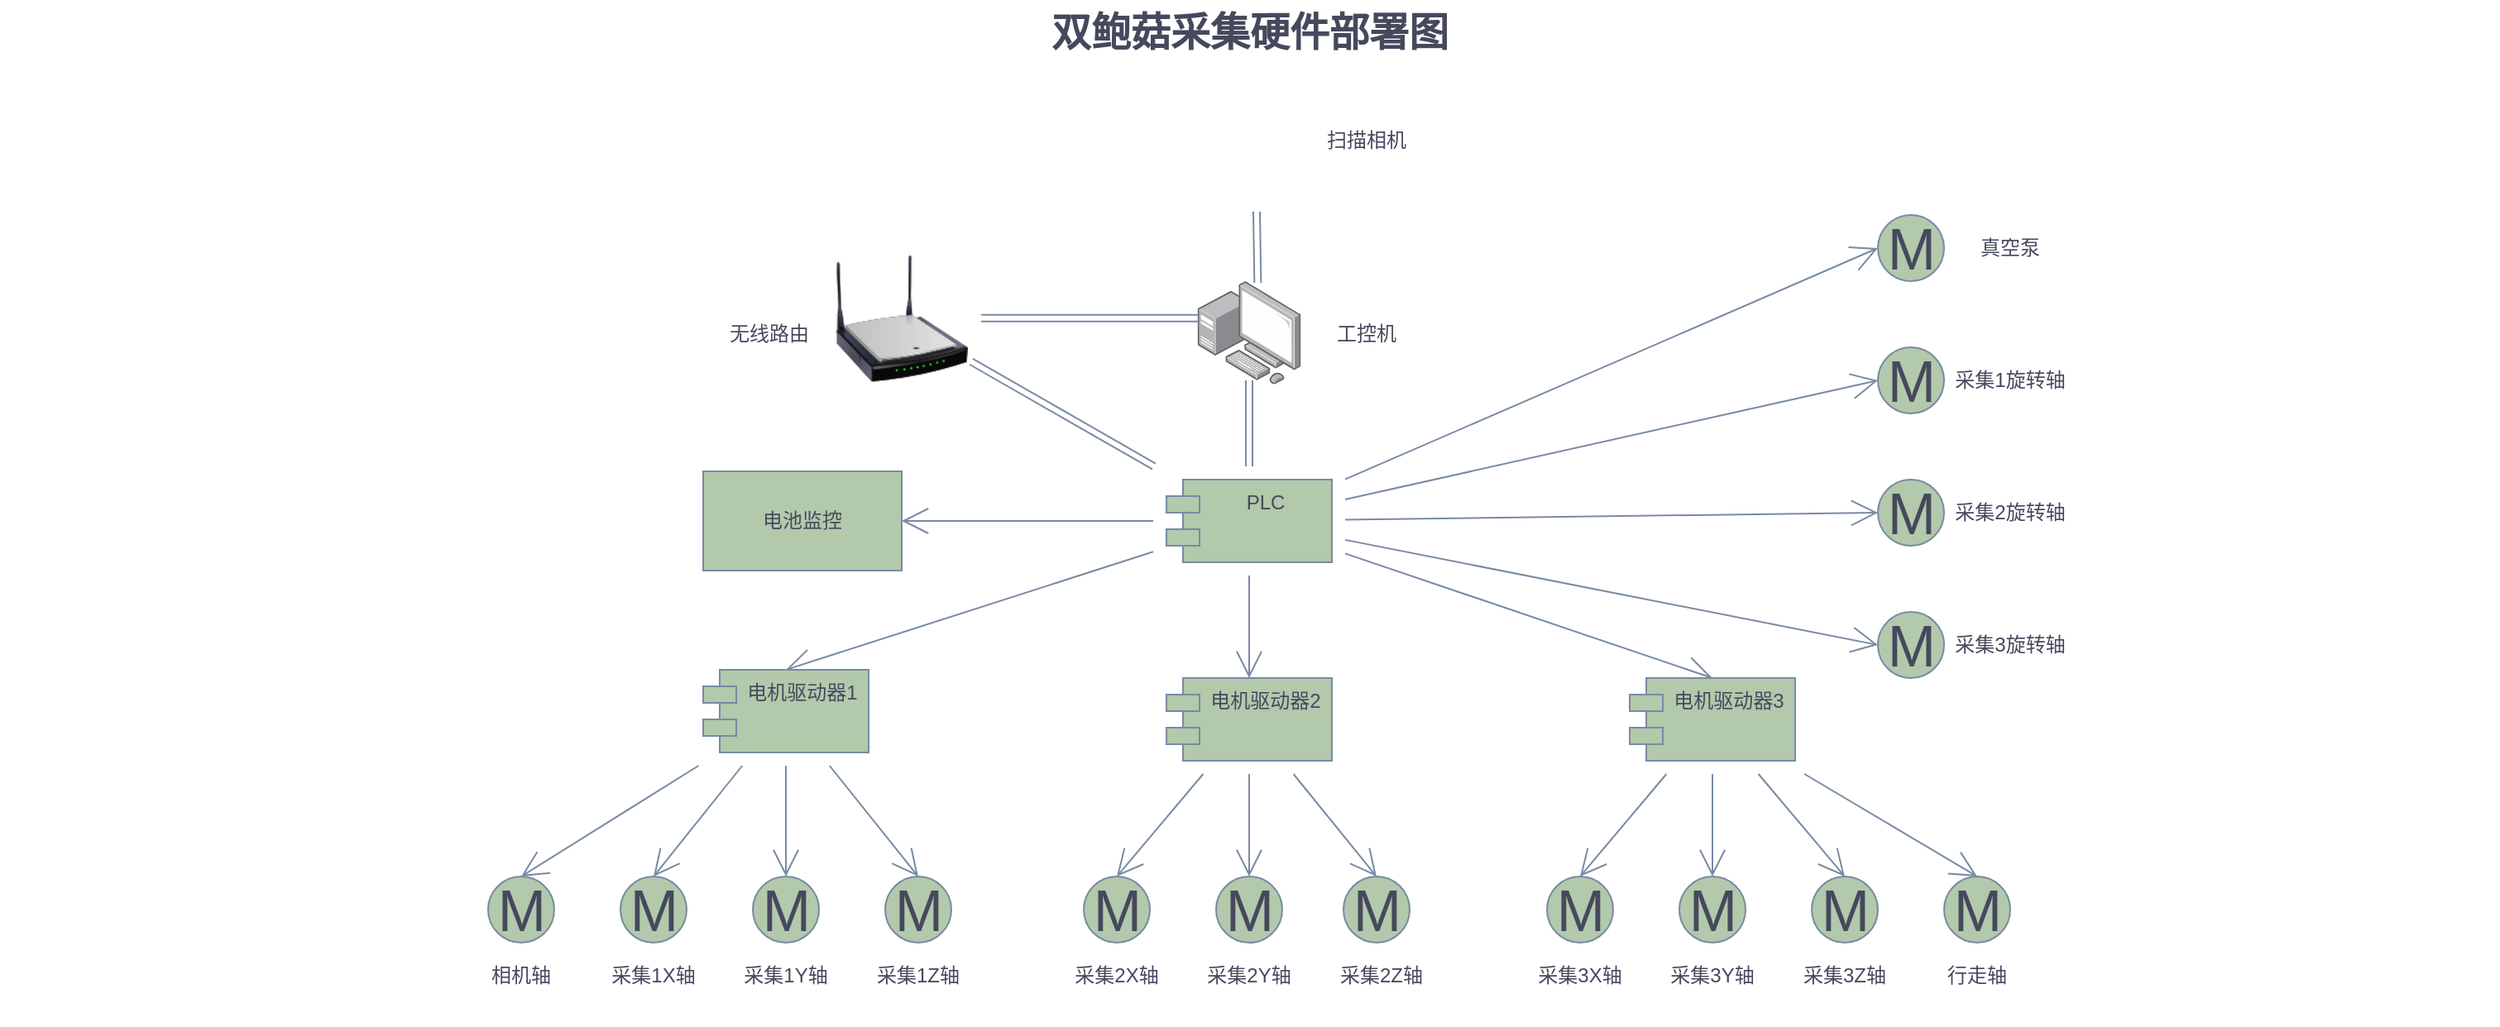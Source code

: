 <mxfile version="15.3.3" type="github">
  <diagram name="Page-1" id="929967ad-93f9-6ef4-fab6-5d389245f69c">
    <mxGraphModel dx="1183" dy="668" grid="1" gridSize="10" guides="1" tooltips="1" connect="1" arrows="1" fold="1" page="1" pageScale="1.5" pageWidth="1169" pageHeight="826" math="0" shadow="0">
      <root>
        <mxCell id="0" style=";html=1;" />
        <mxCell id="1" style=";html=1;" parent="0" />
        <mxCell id="1672d66443f91eb5-23" value="双鲍菇采集硬件部署图" style="text;strokeColor=none;fillColor=none;html=1;fontSize=24;fontStyle=1;verticalAlign=middle;align=center;fontColor=#46495D;" parent="1" vertex="1">
          <mxGeometry x="25" y="190" width="1510" height="40" as="geometry" />
        </mxCell>
        <mxCell id="kXHEQdc60n0eRcF82Ce--59" style="edgeStyle=none;curved=1;rounded=0;orthogonalLoop=1;jettySize=auto;html=1;entryX=0;entryY=0.5;entryDx=0;entryDy=0;endArrow=open;startSize=14;endSize=14;sourcePerimeterSpacing=8;targetPerimeterSpacing=8;strokeColor=#788AA3;fontColor=#46495D;" edge="1" parent="1" source="kXHEQdc60n0eRcF82Ce--8" target="kXHEQdc60n0eRcF82Ce--26">
          <mxGeometry relative="1" as="geometry" />
        </mxCell>
        <mxCell id="kXHEQdc60n0eRcF82Ce--60" style="edgeStyle=none;curved=1;rounded=0;orthogonalLoop=1;jettySize=auto;html=1;entryX=0;entryY=0.5;entryDx=0;entryDy=0;endArrow=open;startSize=14;endSize=14;sourcePerimeterSpacing=8;targetPerimeterSpacing=8;strokeColor=#788AA3;fontColor=#46495D;" edge="1" parent="1" source="kXHEQdc60n0eRcF82Ce--8" target="kXHEQdc60n0eRcF82Ce--22">
          <mxGeometry relative="1" as="geometry" />
        </mxCell>
        <mxCell id="kXHEQdc60n0eRcF82Ce--61" style="edgeStyle=none;curved=1;rounded=0;orthogonalLoop=1;jettySize=auto;html=1;entryX=0;entryY=0.5;entryDx=0;entryDy=0;endArrow=open;startSize=14;endSize=14;sourcePerimeterSpacing=8;targetPerimeterSpacing=8;strokeColor=#788AA3;fontColor=#46495D;" edge="1" parent="1" source="kXHEQdc60n0eRcF82Ce--8" target="kXHEQdc60n0eRcF82Ce--58">
          <mxGeometry relative="1" as="geometry" />
        </mxCell>
        <mxCell id="kXHEQdc60n0eRcF82Ce--69" style="edgeStyle=none;curved=1;rounded=0;orthogonalLoop=1;jettySize=auto;html=1;entryX=0.5;entryY=0;entryDx=0;entryDy=0;endArrow=open;startSize=14;endSize=14;sourcePerimeterSpacing=8;targetPerimeterSpacing=8;strokeColor=#788AA3;fontColor=#46495D;" edge="1" parent="1" source="kXHEQdc60n0eRcF82Ce--8" target="kXHEQdc60n0eRcF82Ce--9">
          <mxGeometry relative="1" as="geometry" />
        </mxCell>
        <mxCell id="kXHEQdc60n0eRcF82Ce--70" style="edgeStyle=none;curved=1;rounded=0;orthogonalLoop=1;jettySize=auto;html=1;entryX=0.5;entryY=0;entryDx=0;entryDy=0;endArrow=open;startSize=14;endSize=14;sourcePerimeterSpacing=8;targetPerimeterSpacing=8;strokeColor=#788AA3;fontColor=#46495D;" edge="1" parent="1" source="kXHEQdc60n0eRcF82Ce--8" target="kXHEQdc60n0eRcF82Ce--10">
          <mxGeometry relative="1" as="geometry" />
        </mxCell>
        <mxCell id="kXHEQdc60n0eRcF82Ce--71" style="edgeStyle=none;curved=1;rounded=0;orthogonalLoop=1;jettySize=auto;html=1;entryX=0.5;entryY=0;entryDx=0;entryDy=0;endArrow=open;startSize=14;endSize=14;sourcePerimeterSpacing=8;targetPerimeterSpacing=8;strokeColor=#788AA3;fontColor=#46495D;" edge="1" parent="1" source="kXHEQdc60n0eRcF82Ce--8" target="kXHEQdc60n0eRcF82Ce--11">
          <mxGeometry relative="1" as="geometry" />
        </mxCell>
        <mxCell id="kXHEQdc60n0eRcF82Ce--73" style="edgeStyle=none;rounded=1;orthogonalLoop=1;jettySize=auto;html=1;entryX=0.5;entryY=0.962;entryDx=0;entryDy=0;entryPerimeter=0;endArrow=open;sourcePerimeterSpacing=8;targetPerimeterSpacing=8;strokeColor=#788AA3;fontColor=#46495D;shape=link;" edge="1" parent="1" source="kXHEQdc60n0eRcF82Ce--8" target="kXHEQdc60n0eRcF82Ce--52">
          <mxGeometry relative="1" as="geometry" />
        </mxCell>
        <mxCell id="kXHEQdc60n0eRcF82Ce--76" style="edgeStyle=none;curved=1;rounded=0;orthogonalLoop=1;jettySize=auto;html=1;entryX=0;entryY=0.5;entryDx=0;entryDy=0;endArrow=open;startSize=14;endSize=14;sourcePerimeterSpacing=8;targetPerimeterSpacing=8;strokeColor=#788AA3;fontColor=#46495D;" edge="1" parent="1" source="kXHEQdc60n0eRcF82Ce--8" target="kXHEQdc60n0eRcF82Ce--74">
          <mxGeometry relative="1" as="geometry" />
        </mxCell>
        <mxCell id="kXHEQdc60n0eRcF82Ce--78" style="edgeStyle=none;curved=1;rounded=0;orthogonalLoop=1;jettySize=auto;html=1;entryX=1;entryY=0.5;entryDx=0;entryDy=0;endArrow=open;startSize=14;endSize=14;sourcePerimeterSpacing=8;targetPerimeterSpacing=8;strokeColor=#788AA3;fontColor=#46495D;" edge="1" parent="1" source="kXHEQdc60n0eRcF82Ce--8" target="kXHEQdc60n0eRcF82Ce--77">
          <mxGeometry relative="1" as="geometry" />
        </mxCell>
        <mxCell id="kXHEQdc60n0eRcF82Ce--79" style="edgeStyle=none;curved=1;rounded=1;sketch=0;orthogonalLoop=1;jettySize=auto;html=1;entryX=1.025;entryY=0.828;entryDx=0;entryDy=0;entryPerimeter=0;fontColor=#46495D;endArrow=open;sourcePerimeterSpacing=8;targetPerimeterSpacing=8;strokeColor=#788AA3;fillColor=#B2C9AB;shape=link;" edge="1" parent="1" source="kXHEQdc60n0eRcF82Ce--8" target="kXHEQdc60n0eRcF82Ce--53">
          <mxGeometry relative="1" as="geometry" />
        </mxCell>
        <mxCell id="kXHEQdc60n0eRcF82Ce--8" value="PLC" style="shape=module;align=left;spacingLeft=20;align=center;verticalAlign=top;hachureGap=4;pointerEvents=0;fillColor=#B2C9AB;strokeColor=#788AA3;fontColor=#46495D;" vertex="1" parent="1">
          <mxGeometry x="730" y="480" width="100" height="50" as="geometry" />
        </mxCell>
        <mxCell id="kXHEQdc60n0eRcF82Ce--39" style="edgeStyle=none;curved=1;rounded=0;orthogonalLoop=1;jettySize=auto;html=1;entryX=0.5;entryY=0;entryDx=0;entryDy=0;endArrow=open;startSize=14;endSize=14;sourcePerimeterSpacing=8;targetPerimeterSpacing=8;strokeColor=#788AA3;fontColor=#46495D;" edge="1" parent="1" source="kXHEQdc60n0eRcF82Ce--9" target="kXHEQdc60n0eRcF82Ce--23">
          <mxGeometry relative="1" as="geometry" />
        </mxCell>
        <mxCell id="kXHEQdc60n0eRcF82Ce--40" style="edgeStyle=none;curved=1;rounded=0;orthogonalLoop=1;jettySize=auto;html=1;entryX=0.5;entryY=0;entryDx=0;entryDy=0;endArrow=open;startSize=14;endSize=14;sourcePerimeterSpacing=8;targetPerimeterSpacing=8;strokeColor=#788AA3;fontColor=#46495D;" edge="1" parent="1" source="kXHEQdc60n0eRcF82Ce--9" target="kXHEQdc60n0eRcF82Ce--12">
          <mxGeometry relative="1" as="geometry" />
        </mxCell>
        <mxCell id="kXHEQdc60n0eRcF82Ce--41" style="edgeStyle=none;curved=1;rounded=0;orthogonalLoop=1;jettySize=auto;html=1;entryX=0.5;entryY=0;entryDx=0;entryDy=0;endArrow=open;startSize=14;endSize=14;sourcePerimeterSpacing=8;targetPerimeterSpacing=8;strokeColor=#788AA3;fontColor=#46495D;" edge="1" parent="1" source="kXHEQdc60n0eRcF82Ce--9" target="kXHEQdc60n0eRcF82Ce--14">
          <mxGeometry relative="1" as="geometry" />
        </mxCell>
        <mxCell id="kXHEQdc60n0eRcF82Ce--42" style="edgeStyle=none;curved=1;rounded=0;orthogonalLoop=1;jettySize=auto;html=1;entryX=0.5;entryY=0;entryDx=0;entryDy=0;endArrow=open;startSize=14;endSize=14;sourcePerimeterSpacing=8;targetPerimeterSpacing=8;strokeColor=#788AA3;fontColor=#46495D;" edge="1" parent="1" source="kXHEQdc60n0eRcF82Ce--9" target="kXHEQdc60n0eRcF82Ce--15">
          <mxGeometry relative="1" as="geometry" />
        </mxCell>
        <mxCell id="kXHEQdc60n0eRcF82Ce--9" value="电机驱动器1" style="shape=module;align=left;spacingLeft=20;align=center;verticalAlign=top;hachureGap=4;pointerEvents=0;fillColor=#B2C9AB;strokeColor=#788AA3;fontColor=#46495D;" vertex="1" parent="1">
          <mxGeometry x="450" y="595" width="100" height="50" as="geometry" />
        </mxCell>
        <mxCell id="kXHEQdc60n0eRcF82Ce--43" style="edgeStyle=none;curved=1;rounded=0;orthogonalLoop=1;jettySize=auto;html=1;entryX=0.5;entryY=0;entryDx=0;entryDy=0;endArrow=open;startSize=14;endSize=14;sourcePerimeterSpacing=8;targetPerimeterSpacing=8;strokeColor=#788AA3;fontColor=#46495D;" edge="1" parent="1" source="kXHEQdc60n0eRcF82Ce--10" target="kXHEQdc60n0eRcF82Ce--16">
          <mxGeometry relative="1" as="geometry" />
        </mxCell>
        <mxCell id="kXHEQdc60n0eRcF82Ce--44" style="edgeStyle=none;curved=1;rounded=0;orthogonalLoop=1;jettySize=auto;html=1;entryX=0.5;entryY=0;entryDx=0;entryDy=0;endArrow=open;startSize=14;endSize=14;sourcePerimeterSpacing=8;targetPerimeterSpacing=8;strokeColor=#788AA3;fontColor=#46495D;" edge="1" parent="1" source="kXHEQdc60n0eRcF82Ce--10" target="kXHEQdc60n0eRcF82Ce--17">
          <mxGeometry relative="1" as="geometry" />
        </mxCell>
        <mxCell id="kXHEQdc60n0eRcF82Ce--45" style="edgeStyle=none;curved=1;rounded=0;orthogonalLoop=1;jettySize=auto;html=1;entryX=0.5;entryY=0;entryDx=0;entryDy=0;endArrow=open;startSize=14;endSize=14;sourcePerimeterSpacing=8;targetPerimeterSpacing=8;strokeColor=#788AA3;fontColor=#46495D;" edge="1" parent="1" source="kXHEQdc60n0eRcF82Ce--10" target="kXHEQdc60n0eRcF82Ce--18">
          <mxGeometry relative="1" as="geometry" />
        </mxCell>
        <mxCell id="kXHEQdc60n0eRcF82Ce--10" value="电机驱动器2" style="shape=module;align=left;spacingLeft=20;align=center;verticalAlign=top;hachureGap=4;pointerEvents=0;fillColor=#B2C9AB;strokeColor=#788AA3;fontColor=#46495D;" vertex="1" parent="1">
          <mxGeometry x="730" y="600" width="100" height="50" as="geometry" />
        </mxCell>
        <mxCell id="kXHEQdc60n0eRcF82Ce--46" style="edgeStyle=none;curved=1;rounded=0;orthogonalLoop=1;jettySize=auto;html=1;entryX=0.5;entryY=0;entryDx=0;entryDy=0;endArrow=open;startSize=14;endSize=14;sourcePerimeterSpacing=8;targetPerimeterSpacing=8;strokeColor=#788AA3;fontColor=#46495D;" edge="1" parent="1" source="kXHEQdc60n0eRcF82Ce--11" target="kXHEQdc60n0eRcF82Ce--19">
          <mxGeometry relative="1" as="geometry" />
        </mxCell>
        <mxCell id="kXHEQdc60n0eRcF82Ce--47" style="edgeStyle=none;curved=1;rounded=0;orthogonalLoop=1;jettySize=auto;html=1;entryX=0.5;entryY=0;entryDx=0;entryDy=0;endArrow=open;startSize=14;endSize=14;sourcePerimeterSpacing=8;targetPerimeterSpacing=8;strokeColor=#788AA3;fontColor=#46495D;" edge="1" parent="1" source="kXHEQdc60n0eRcF82Ce--11" target="kXHEQdc60n0eRcF82Ce--20">
          <mxGeometry relative="1" as="geometry" />
        </mxCell>
        <mxCell id="kXHEQdc60n0eRcF82Ce--48" style="edgeStyle=none;curved=1;rounded=0;orthogonalLoop=1;jettySize=auto;html=1;entryX=0.5;entryY=0;entryDx=0;entryDy=0;endArrow=open;startSize=14;endSize=14;sourcePerimeterSpacing=8;targetPerimeterSpacing=8;strokeColor=#788AA3;fontColor=#46495D;" edge="1" parent="1" source="kXHEQdc60n0eRcF82Ce--11" target="kXHEQdc60n0eRcF82Ce--21">
          <mxGeometry relative="1" as="geometry" />
        </mxCell>
        <mxCell id="kXHEQdc60n0eRcF82Ce--49" style="edgeStyle=none;curved=1;rounded=0;orthogonalLoop=1;jettySize=auto;html=1;entryX=0.5;entryY=0;entryDx=0;entryDy=0;endArrow=open;startSize=14;endSize=14;sourcePerimeterSpacing=8;targetPerimeterSpacing=8;strokeColor=#788AA3;fontColor=#46495D;" edge="1" parent="1" source="kXHEQdc60n0eRcF82Ce--11" target="kXHEQdc60n0eRcF82Ce--27">
          <mxGeometry relative="1" as="geometry" />
        </mxCell>
        <mxCell id="kXHEQdc60n0eRcF82Ce--11" value="电机驱动器3" style="shape=module;align=left;spacingLeft=20;align=center;verticalAlign=top;hachureGap=4;pointerEvents=0;fillColor=#B2C9AB;strokeColor=#788AA3;fontColor=#46495D;" vertex="1" parent="1">
          <mxGeometry x="1010" y="600" width="100" height="50" as="geometry" />
        </mxCell>
        <mxCell id="kXHEQdc60n0eRcF82Ce--12" value="M" style="verticalLabelPosition=middle;shadow=0;dashed=0;align=center;html=1;verticalAlign=middle;strokeWidth=1;shape=ellipse;aspect=fixed;fontSize=35;hachureGap=4;pointerEvents=0;fillColor=#B2C9AB;strokeColor=#788AA3;fontColor=#46495D;" vertex="1" parent="1">
          <mxGeometry x="400" y="720" width="40" height="40" as="geometry" />
        </mxCell>
        <mxCell id="kXHEQdc60n0eRcF82Ce--14" value="M" style="verticalLabelPosition=middle;shadow=0;dashed=0;align=center;html=1;verticalAlign=middle;strokeWidth=1;shape=ellipse;aspect=fixed;fontSize=35;hachureGap=4;pointerEvents=0;fillColor=#B2C9AB;strokeColor=#788AA3;fontColor=#46495D;" vertex="1" parent="1">
          <mxGeometry x="480" y="720" width="40" height="40" as="geometry" />
        </mxCell>
        <mxCell id="kXHEQdc60n0eRcF82Ce--15" value="M" style="verticalLabelPosition=middle;shadow=0;dashed=0;align=center;html=1;verticalAlign=middle;strokeWidth=1;shape=ellipse;aspect=fixed;fontSize=35;hachureGap=4;pointerEvents=0;fillColor=#B2C9AB;strokeColor=#788AA3;fontColor=#46495D;" vertex="1" parent="1">
          <mxGeometry x="560" y="720" width="40" height="40" as="geometry" />
        </mxCell>
        <mxCell id="kXHEQdc60n0eRcF82Ce--16" value="M" style="verticalLabelPosition=middle;shadow=0;dashed=0;align=center;html=1;verticalAlign=middle;strokeWidth=1;shape=ellipse;aspect=fixed;fontSize=35;hachureGap=4;pointerEvents=0;fillColor=#B2C9AB;strokeColor=#788AA3;fontColor=#46495D;" vertex="1" parent="1">
          <mxGeometry x="680" y="720" width="40" height="40" as="geometry" />
        </mxCell>
        <mxCell id="kXHEQdc60n0eRcF82Ce--17" value="M" style="verticalLabelPosition=middle;shadow=0;dashed=0;align=center;html=1;verticalAlign=middle;strokeWidth=1;shape=ellipse;aspect=fixed;fontSize=35;hachureGap=4;pointerEvents=0;fillColor=#B2C9AB;strokeColor=#788AA3;fontColor=#46495D;" vertex="1" parent="1">
          <mxGeometry x="760" y="720" width="40" height="40" as="geometry" />
        </mxCell>
        <mxCell id="kXHEQdc60n0eRcF82Ce--18" value="M" style="verticalLabelPosition=middle;shadow=0;dashed=0;align=center;html=1;verticalAlign=middle;strokeWidth=1;shape=ellipse;aspect=fixed;fontSize=35;hachureGap=4;pointerEvents=0;fillColor=#B2C9AB;strokeColor=#788AA3;fontColor=#46495D;" vertex="1" parent="1">
          <mxGeometry x="837" y="720" width="40" height="40" as="geometry" />
        </mxCell>
        <mxCell id="kXHEQdc60n0eRcF82Ce--19" value="M" style="verticalLabelPosition=middle;shadow=0;dashed=0;align=center;html=1;verticalAlign=middle;strokeWidth=1;shape=ellipse;aspect=fixed;fontSize=35;hachureGap=4;pointerEvents=0;fillColor=#B2C9AB;strokeColor=#788AA3;fontColor=#46495D;" vertex="1" parent="1">
          <mxGeometry x="960" y="720" width="40" height="40" as="geometry" />
        </mxCell>
        <mxCell id="kXHEQdc60n0eRcF82Ce--20" value="M" style="verticalLabelPosition=middle;shadow=0;dashed=0;align=center;html=1;verticalAlign=middle;strokeWidth=1;shape=ellipse;aspect=fixed;fontSize=35;hachureGap=4;pointerEvents=0;fillColor=#B2C9AB;strokeColor=#788AA3;fontColor=#46495D;" vertex="1" parent="1">
          <mxGeometry x="1040" y="720" width="40" height="40" as="geometry" />
        </mxCell>
        <mxCell id="kXHEQdc60n0eRcF82Ce--21" value="M" style="verticalLabelPosition=middle;shadow=0;dashed=0;align=center;html=1;verticalAlign=middle;strokeWidth=1;shape=ellipse;aspect=fixed;fontSize=35;hachureGap=4;pointerEvents=0;fillColor=#B2C9AB;strokeColor=#788AA3;fontColor=#46495D;" vertex="1" parent="1">
          <mxGeometry x="1120" y="720" width="40" height="40" as="geometry" />
        </mxCell>
        <mxCell id="kXHEQdc60n0eRcF82Ce--22" value="M" style="verticalLabelPosition=middle;shadow=0;dashed=0;align=center;html=1;verticalAlign=middle;strokeWidth=1;shape=ellipse;aspect=fixed;fontSize=35;hachureGap=4;pointerEvents=0;fillColor=#B2C9AB;strokeColor=#788AA3;fontColor=#46495D;" vertex="1" parent="1">
          <mxGeometry x="1160" y="480" width="40" height="40" as="geometry" />
        </mxCell>
        <mxCell id="kXHEQdc60n0eRcF82Ce--23" value="M" style="verticalLabelPosition=middle;shadow=0;dashed=0;align=center;html=1;verticalAlign=middle;strokeWidth=1;shape=ellipse;aspect=fixed;fontSize=35;hachureGap=4;pointerEvents=0;fillColor=#B2C9AB;strokeColor=#788AA3;fontColor=#46495D;" vertex="1" parent="1">
          <mxGeometry x="320" y="720" width="40" height="40" as="geometry" />
        </mxCell>
        <mxCell id="kXHEQdc60n0eRcF82Ce--24" value="采集3X轴" style="text;html=1;strokeColor=none;fillColor=none;align=center;verticalAlign=middle;whiteSpace=wrap;rounded=0;hachureGap=4;pointerEvents=0;fontColor=#46495D;" vertex="1" parent="1">
          <mxGeometry x="940" y="750" width="80" height="60" as="geometry" />
        </mxCell>
        <mxCell id="kXHEQdc60n0eRcF82Ce--26" value="M" style="verticalLabelPosition=middle;shadow=0;dashed=0;align=center;html=1;verticalAlign=middle;strokeWidth=1;shape=ellipse;aspect=fixed;fontSize=35;hachureGap=4;pointerEvents=0;fillColor=#B2C9AB;strokeColor=#788AA3;fontColor=#46495D;" vertex="1" parent="1">
          <mxGeometry x="1160" y="560" width="40" height="40" as="geometry" />
        </mxCell>
        <mxCell id="kXHEQdc60n0eRcF82Ce--27" value="M" style="verticalLabelPosition=middle;shadow=0;dashed=0;align=center;html=1;verticalAlign=middle;strokeWidth=1;shape=ellipse;aspect=fixed;fontSize=35;hachureGap=4;pointerEvents=0;fillColor=#B2C9AB;strokeColor=#788AA3;fontColor=#46495D;" vertex="1" parent="1">
          <mxGeometry x="1200" y="720" width="40" height="40" as="geometry" />
        </mxCell>
        <mxCell id="kXHEQdc60n0eRcF82Ce--28" value="采集2X轴" style="text;html=1;strokeColor=none;fillColor=none;align=center;verticalAlign=middle;whiteSpace=wrap;rounded=0;hachureGap=4;pointerEvents=0;fontColor=#46495D;" vertex="1" parent="1">
          <mxGeometry x="660" y="750" width="80" height="60" as="geometry" />
        </mxCell>
        <mxCell id="kXHEQdc60n0eRcF82Ce--29" value="采集1X轴" style="text;html=1;strokeColor=none;fillColor=none;align=center;verticalAlign=middle;whiteSpace=wrap;rounded=0;hachureGap=4;pointerEvents=0;fontColor=#46495D;" vertex="1" parent="1">
          <mxGeometry x="380" y="750" width="80" height="60" as="geometry" />
        </mxCell>
        <mxCell id="kXHEQdc60n0eRcF82Ce--31" value="采集1Y轴" style="text;html=1;strokeColor=none;fillColor=none;align=center;verticalAlign=middle;whiteSpace=wrap;rounded=0;hachureGap=4;pointerEvents=0;fontColor=#46495D;" vertex="1" parent="1">
          <mxGeometry x="460" y="750" width="80" height="60" as="geometry" />
        </mxCell>
        <mxCell id="kXHEQdc60n0eRcF82Ce--32" value="采集1Z轴" style="text;html=1;strokeColor=none;fillColor=none;align=center;verticalAlign=middle;whiteSpace=wrap;rounded=0;hachureGap=4;pointerEvents=0;fontColor=#46495D;" vertex="1" parent="1">
          <mxGeometry x="540" y="750" width="80" height="60" as="geometry" />
        </mxCell>
        <mxCell id="kXHEQdc60n0eRcF82Ce--33" value="采集2Y轴" style="text;html=1;strokeColor=none;fillColor=none;align=center;verticalAlign=middle;whiteSpace=wrap;rounded=0;hachureGap=4;pointerEvents=0;fontColor=#46495D;" vertex="1" parent="1">
          <mxGeometry x="740" y="750" width="80" height="60" as="geometry" />
        </mxCell>
        <mxCell id="kXHEQdc60n0eRcF82Ce--34" value="采集3Z轴" style="text;html=1;strokeColor=none;fillColor=none;align=center;verticalAlign=middle;whiteSpace=wrap;rounded=0;hachureGap=4;pointerEvents=0;fontColor=#46495D;" vertex="1" parent="1">
          <mxGeometry x="1100" y="750" width="80" height="60" as="geometry" />
        </mxCell>
        <mxCell id="kXHEQdc60n0eRcF82Ce--35" value="采集3Y轴" style="text;html=1;strokeColor=none;fillColor=none;align=center;verticalAlign=middle;whiteSpace=wrap;rounded=0;hachureGap=4;pointerEvents=0;fontColor=#46495D;" vertex="1" parent="1">
          <mxGeometry x="1020" y="750" width="80" height="60" as="geometry" />
        </mxCell>
        <mxCell id="kXHEQdc60n0eRcF82Ce--36" value="采集2Z轴" style="text;html=1;strokeColor=none;fillColor=none;align=center;verticalAlign=middle;whiteSpace=wrap;rounded=0;hachureGap=4;pointerEvents=0;fontColor=#46495D;" vertex="1" parent="1">
          <mxGeometry x="820" y="750" width="80" height="60" as="geometry" />
        </mxCell>
        <mxCell id="kXHEQdc60n0eRcF82Ce--37" value="相机轴" style="text;html=1;strokeColor=none;fillColor=none;align=center;verticalAlign=middle;whiteSpace=wrap;rounded=0;hachureGap=4;pointerEvents=0;fontColor=#46495D;" vertex="1" parent="1">
          <mxGeometry x="300" y="750" width="80" height="60" as="geometry" />
        </mxCell>
        <mxCell id="kXHEQdc60n0eRcF82Ce--38" value="行走轴" style="text;html=1;strokeColor=none;fillColor=none;align=center;verticalAlign=middle;whiteSpace=wrap;rounded=0;hachureGap=4;pointerEvents=0;fontColor=#46495D;" vertex="1" parent="1">
          <mxGeometry x="1180" y="750" width="80" height="60" as="geometry" />
        </mxCell>
        <mxCell id="kXHEQdc60n0eRcF82Ce--55" style="edgeStyle=none;curved=1;rounded=0;orthogonalLoop=1;jettySize=auto;html=1;entryX=0.583;entryY=0.016;entryDx=0;entryDy=0;entryPerimeter=0;endArrow=open;sourcePerimeterSpacing=8;targetPerimeterSpacing=8;strokeColor=#788AA3;fontColor=#46495D;shape=link;" edge="1" parent="1" source="kXHEQdc60n0eRcF82Ce--50" target="kXHEQdc60n0eRcF82Ce--52">
          <mxGeometry relative="1" as="geometry" />
        </mxCell>
        <mxCell id="kXHEQdc60n0eRcF82Ce--50" value="" style="shape=image;html=1;verticalAlign=top;verticalLabelPosition=bottom;imageAspect=0;aspect=fixed;image=https://cdn3.iconfinder.com/data/icons/3d-applications/128/app_icons_photography___cam_camera_video_movie_media_multimedia_video_chat.png;hachureGap=4;pointerEvents=0;fillColor=#B2C9AB;strokeColor=#788AA3;fontColor=#46495D;" vertex="1" parent="1">
          <mxGeometry x="748.8" y="240" width="70" height="70" as="geometry" />
        </mxCell>
        <mxCell id="kXHEQdc60n0eRcF82Ce--52" value="" style="points=[];aspect=fixed;html=1;align=center;shadow=0;dashed=0;image;image=img/lib/allied_telesis/computer_and_terminals/Personal_Computer_with_Server.svg;hachureGap=4;pointerEvents=0;fillColor=#B2C9AB;strokeColor=#788AA3;fontColor=#46495D;" vertex="1" parent="1">
          <mxGeometry x="748.8" y="360" width="62.4" height="62.4" as="geometry" />
        </mxCell>
        <mxCell id="kXHEQdc60n0eRcF82Ce--54" style="edgeStyle=none;curved=1;rounded=0;orthogonalLoop=1;jettySize=auto;html=1;endArrow=open;sourcePerimeterSpacing=8;targetPerimeterSpacing=8;strokeColor=#788AA3;fontColor=#46495D;shape=link;" edge="1" parent="1" source="kXHEQdc60n0eRcF82Ce--53">
          <mxGeometry relative="1" as="geometry">
            <mxPoint x="750" y="382.4" as="targetPoint" />
          </mxGeometry>
        </mxCell>
        <mxCell id="kXHEQdc60n0eRcF82Ce--53" value="" style="image;html=1;image=img/lib/clip_art/networking/Wireless_Router_N_128x128.png;hachureGap=4;pointerEvents=0;fillColor=#B2C9AB;strokeColor=#788AA3;fontColor=#46495D;" vertex="1" parent="1">
          <mxGeometry x="530" y="342.4" width="80" height="80" as="geometry" />
        </mxCell>
        <mxCell id="kXHEQdc60n0eRcF82Ce--58" value="M" style="verticalLabelPosition=middle;shadow=0;dashed=0;align=center;html=1;verticalAlign=middle;strokeWidth=1;shape=ellipse;aspect=fixed;fontSize=35;hachureGap=4;pointerEvents=0;fillColor=#B2C9AB;strokeColor=#788AA3;fontColor=#46495D;" vertex="1" parent="1">
          <mxGeometry x="1160" y="400" width="40" height="40" as="geometry" />
        </mxCell>
        <mxCell id="kXHEQdc60n0eRcF82Ce--62" value="采集2旋转轴" style="text;html=1;strokeColor=none;fillColor=none;align=center;verticalAlign=middle;whiteSpace=wrap;rounded=0;hachureGap=4;pointerEvents=0;fontColor=#46495D;" vertex="1" parent="1">
          <mxGeometry x="1200" y="470" width="80" height="60" as="geometry" />
        </mxCell>
        <mxCell id="kXHEQdc60n0eRcF82Ce--65" value="采集1旋转轴" style="text;html=1;strokeColor=none;fillColor=none;align=center;verticalAlign=middle;whiteSpace=wrap;rounded=0;hachureGap=4;pointerEvents=0;fontColor=#46495D;" vertex="1" parent="1">
          <mxGeometry x="1200" y="390" width="80" height="60" as="geometry" />
        </mxCell>
        <mxCell id="kXHEQdc60n0eRcF82Ce--66" value="采集3旋转轴" style="text;html=1;strokeColor=none;fillColor=none;align=center;verticalAlign=middle;whiteSpace=wrap;rounded=0;hachureGap=4;pointerEvents=0;fontColor=#46495D;" vertex="1" parent="1">
          <mxGeometry x="1200" y="550" width="80" height="60" as="geometry" />
        </mxCell>
        <mxCell id="kXHEQdc60n0eRcF82Ce--74" value="M" style="verticalLabelPosition=middle;shadow=0;dashed=0;align=center;html=1;verticalAlign=middle;strokeWidth=1;shape=ellipse;aspect=fixed;fontSize=35;hachureGap=4;pointerEvents=0;fillColor=#B2C9AB;strokeColor=#788AA3;fontColor=#46495D;" vertex="1" parent="1">
          <mxGeometry x="1160" y="320" width="40" height="40" as="geometry" />
        </mxCell>
        <mxCell id="kXHEQdc60n0eRcF82Ce--75" value="真空泵" style="text;html=1;strokeColor=none;fillColor=none;align=center;verticalAlign=middle;whiteSpace=wrap;rounded=0;hachureGap=4;pointerEvents=0;fontColor=#46495D;" vertex="1" parent="1">
          <mxGeometry x="1200" y="310" width="80" height="60" as="geometry" />
        </mxCell>
        <mxCell id="kXHEQdc60n0eRcF82Ce--77" value="电池监控" style="rounded=0;whiteSpace=wrap;html=1;hachureGap=4;pointerEvents=0;fillColor=#B2C9AB;strokeColor=#788AA3;fontColor=#46495D;" vertex="1" parent="1">
          <mxGeometry x="450" y="475" width="120" height="60" as="geometry" />
        </mxCell>
        <mxCell id="kXHEQdc60n0eRcF82Ce--80" value="扫描相机" style="text;html=1;strokeColor=none;fillColor=none;align=center;verticalAlign=middle;whiteSpace=wrap;rounded=0;hachureGap=4;pointerEvents=0;fontColor=#46495D;" vertex="1" parent="1">
          <mxGeometry x="811.2" y="245" width="80" height="60" as="geometry" />
        </mxCell>
        <mxCell id="kXHEQdc60n0eRcF82Ce--81" value="工控机" style="text;html=1;strokeColor=none;fillColor=none;align=center;verticalAlign=middle;whiteSpace=wrap;rounded=0;hachureGap=4;pointerEvents=0;fontColor=#46495D;" vertex="1" parent="1">
          <mxGeometry x="811.2" y="362.4" width="80" height="60" as="geometry" />
        </mxCell>
        <mxCell id="kXHEQdc60n0eRcF82Ce--82" value="无线路由" style="text;html=1;strokeColor=none;fillColor=none;align=center;verticalAlign=middle;whiteSpace=wrap;rounded=0;hachureGap=4;pointerEvents=0;fontColor=#46495D;" vertex="1" parent="1">
          <mxGeometry x="450" y="362.4" width="80" height="60" as="geometry" />
        </mxCell>
      </root>
    </mxGraphModel>
  </diagram>
</mxfile>
